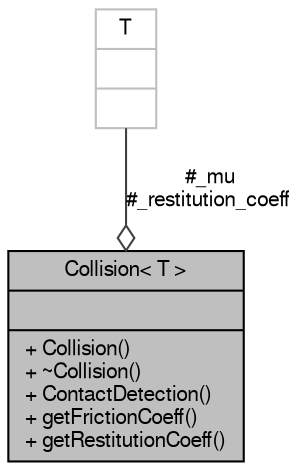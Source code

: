 digraph "Collision&lt; T &gt;"
{
  edge [fontname="FreeSans",fontsize="10",labelfontname="FreeSans",labelfontsize="10"];
  node [fontname="FreeSans",fontsize="10",shape=record];
  Node1 [label="{Collision\< T \>\n||+ Collision()\l+ ~Collision()\l+ ContactDetection()\l+ getFrictionCoeff()\l+ getRestitutionCoeff()\l}",height=0.2,width=0.4,color="black", fillcolor="grey75", style="filled", fontcolor="black"];
  Node2 -> Node1 [color="grey25",fontsize="10",style="solid",label=" #_mu\n#_restitution_coeff" ,arrowhead="odiamond",fontname="FreeSans"];
  Node2 [label="{T\n||}",height=0.2,width=0.4,color="grey75", fillcolor="white", style="filled"];
}
